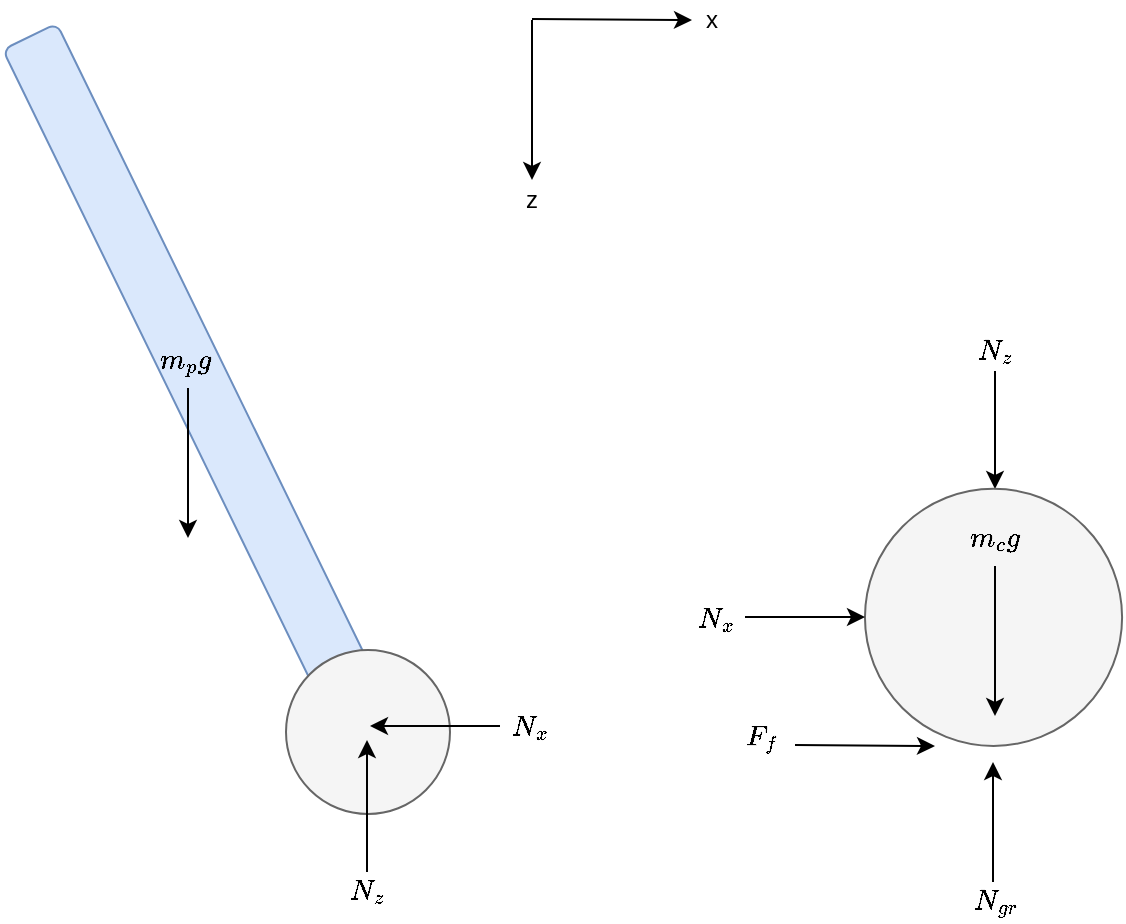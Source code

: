 <mxfile version="10.8.0" type="device"><diagram id="kO4KcyXKtv9odOjduhoT" name="Page-1"><mxGraphModel dx="1074" dy="1002" grid="1" gridSize="5" guides="1" tooltips="1" connect="1" arrows="1" fold="1" page="1" pageScale="1" pageWidth="850" pageHeight="1100" math="1" shadow="0"><root><mxCell id="0"/><mxCell id="1" parent="0"/><mxCell id="5LamBLgGFhouM-RMLYAp-12" value="" style="group" parent="1" vertex="1" connectable="0"><mxGeometry x="340" y="360" width="130" height="110" as="geometry"/></mxCell><mxCell id="5LamBLgGFhouM-RMLYAp-3" value="" style="endArrow=classic;html=1;" parent="5LamBLgGFhouM-RMLYAp-12" edge="1"><mxGeometry width="50" height="50" relative="1" as="geometry"><mxPoint x="20" y="9.5" as="sourcePoint"/><mxPoint x="100" y="10" as="targetPoint"/></mxGeometry></mxCell><mxCell id="5LamBLgGFhouM-RMLYAp-5" value="" style="endArrow=classic;html=1;" parent="5LamBLgGFhouM-RMLYAp-12" edge="1"><mxGeometry width="50" height="50" relative="1" as="geometry"><mxPoint x="20" y="10" as="sourcePoint"/><mxPoint x="20" y="90" as="targetPoint"/></mxGeometry></mxCell><mxCell id="5LamBLgGFhouM-RMLYAp-7" value="x" style="text;html=1;strokeColor=none;fillColor=none;align=center;verticalAlign=middle;whiteSpace=wrap;rounded=0;" parent="5LamBLgGFhouM-RMLYAp-12" vertex="1"><mxGeometry x="90" width="40" height="20" as="geometry"/></mxCell><mxCell id="5LamBLgGFhouM-RMLYAp-8" value="z" style="text;html=1;strokeColor=none;fillColor=none;align=center;verticalAlign=middle;whiteSpace=wrap;rounded=0;" parent="5LamBLgGFhouM-RMLYAp-12" vertex="1"><mxGeometry y="90" width="40" height="20" as="geometry"/></mxCell><mxCell id="5LamBLgGFhouM-RMLYAp-22" value="" style="group" parent="1" vertex="1" connectable="0"><mxGeometry x="455" y="726" width="106.5" height="20" as="geometry"/></mxCell><mxCell id="5LamBLgGFhouM-RMLYAp-14" value="$$F_f$$&lt;br&gt;" style="text;html=1;strokeColor=none;fillColor=none;align=center;verticalAlign=middle;whiteSpace=wrap;rounded=0;" parent="5LamBLgGFhouM-RMLYAp-22" vertex="1"><mxGeometry width="40" height="20" as="geometry"/></mxCell><mxCell id="5LamBLgGFhouM-RMLYAp-13" value="" style="endArrow=classic;html=1;" parent="5LamBLgGFhouM-RMLYAp-22" edge="1"><mxGeometry width="50" height="50" relative="1" as="geometry"><mxPoint x="36.5" y="6.5" as="sourcePoint"/><mxPoint x="106.5" y="7" as="targetPoint"/></mxGeometry></mxCell><mxCell id="5LamBLgGFhouM-RMLYAp-23" value="" style="group" parent="1" vertex="1" connectable="0"><mxGeometry x="571.5" y="741" width="40" height="80" as="geometry"/></mxCell><mxCell id="5LamBLgGFhouM-RMLYAp-20" value="" style="endArrow=classic;html=1;" parent="5LamBLgGFhouM-RMLYAp-23" edge="1"><mxGeometry width="50" height="50" relative="1" as="geometry"><mxPoint x="19" y="60" as="sourcePoint"/><mxPoint x="19" as="targetPoint"/></mxGeometry></mxCell><mxCell id="5LamBLgGFhouM-RMLYAp-21" value="$$N_{gr}$$" style="text;html=1;strokeColor=none;fillColor=none;align=center;verticalAlign=middle;whiteSpace=wrap;rounded=0;" parent="5LamBLgGFhouM-RMLYAp-23" vertex="1"><mxGeometry y="60" width="40" height="20" as="geometry"/></mxCell><mxCell id="5LamBLgGFhouM-RMLYAp-31" value="" style="group" parent="1" vertex="1" connectable="0"><mxGeometry x="571.5" y="524.5" width="40" height="80" as="geometry"/></mxCell><mxCell id="5LamBLgGFhouM-RMLYAp-28" value="" style="endArrow=classic;html=1;" parent="5LamBLgGFhouM-RMLYAp-31" edge="1"><mxGeometry width="50" height="50" relative="1" as="geometry"><mxPoint x="20" y="21" as="sourcePoint"/><mxPoint x="20" y="80" as="targetPoint"/></mxGeometry></mxCell><mxCell id="5LamBLgGFhouM-RMLYAp-30" value="$$N_z$$" style="text;html=1;strokeColor=none;fillColor=none;align=center;verticalAlign=middle;whiteSpace=wrap;rounded=0;" parent="5LamBLgGFhouM-RMLYAp-31" vertex="1"><mxGeometry width="40" height="20" as="geometry"/></mxCell><mxCell id="5LamBLgGFhouM-RMLYAp-9" value="" style="ellipse;whiteSpace=wrap;html=1;aspect=fixed;fillColor=#f5f5f5;strokeColor=#666666;fontColor=#333333;" parent="1" vertex="1"><mxGeometry x="526.482" y="604.385" width="128.571" height="128.571" as="geometry"/></mxCell><mxCell id="5LamBLgGFhouM-RMLYAp-39" value="" style="group" parent="1" vertex="1" connectable="0"><mxGeometry x="431.5" y="658.5" width="95" height="20" as="geometry"/></mxCell><mxCell id="5LamBLgGFhouM-RMLYAp-36" value="" style="endArrow=classic;html=1;" parent="5LamBLgGFhouM-RMLYAp-39" edge="1"><mxGeometry width="50" height="50" relative="1" as="geometry"><mxPoint x="35" y="10" as="sourcePoint"/><mxPoint x="95" y="10" as="targetPoint"/></mxGeometry></mxCell><mxCell id="5LamBLgGFhouM-RMLYAp-37" value="$$N_x$$" style="text;html=1;strokeColor=none;fillColor=none;align=center;verticalAlign=middle;whiteSpace=wrap;rounded=0;" parent="5LamBLgGFhouM-RMLYAp-39" vertex="1"><mxGeometry width="40" height="20" as="geometry"/></mxCell><mxCell id="5LamBLgGFhouM-RMLYAp-27" value="" style="group" parent="1" vertex="1" connectable="0"><mxGeometry x="571.5" y="619" width="40" height="99" as="geometry"/></mxCell><mxCell id="5LamBLgGFhouM-RMLYAp-24" value="" style="endArrow=classic;html=1;" parent="5LamBLgGFhouM-RMLYAp-27" edge="1"><mxGeometry width="50" height="50" relative="1" as="geometry"><mxPoint x="20" y="24" as="sourcePoint"/><mxPoint x="20" y="99" as="targetPoint"/></mxGeometry></mxCell><mxCell id="5LamBLgGFhouM-RMLYAp-26" value="$$m_{c}g$$" style="text;html=1;strokeColor=none;fillColor=none;align=center;verticalAlign=middle;whiteSpace=wrap;rounded=0;" parent="5LamBLgGFhouM-RMLYAp-27" vertex="1"><mxGeometry width="40" height="20" as="geometry"/></mxCell><mxCell id="5LamBLgGFhouM-RMLYAp-32" value="" style="rounded=1;whiteSpace=wrap;html=1;fillColor=#dae8fc;strokeColor=#6c8ebf;rotation=-26;" parent="1" vertex="1"><mxGeometry x="173" y="360" width="30" height="361" as="geometry"/></mxCell><mxCell id="5LamBLgGFhouM-RMLYAp-33" value="" style="ellipse;whiteSpace=wrap;html=1;aspect=fixed;fillColor=#f5f5f5;strokeColor=#666666;fontColor=#333333;" parent="1" vertex="1"><mxGeometry x="237" y="685" width="82" height="82" as="geometry"/></mxCell><mxCell id="5LamBLgGFhouM-RMLYAp-49" value="" style="group" parent="1" vertex="1" connectable="0"><mxGeometry x="168" y="530" width="40" height="99" as="geometry"/></mxCell><mxCell id="5LamBLgGFhouM-RMLYAp-50" value="" style="endArrow=classic;html=1;" parent="5LamBLgGFhouM-RMLYAp-49" edge="1"><mxGeometry width="50" height="50" relative="1" as="geometry"><mxPoint x="20" y="24" as="sourcePoint"/><mxPoint x="20" y="99" as="targetPoint"/></mxGeometry></mxCell><mxCell id="5LamBLgGFhouM-RMLYAp-51" value="$$m_{p}g$$" style="text;html=1;strokeColor=none;fillColor=none;align=center;verticalAlign=middle;whiteSpace=wrap;rounded=0;" parent="5LamBLgGFhouM-RMLYAp-49" vertex="1"><mxGeometry x="-1" width="40" height="20" as="geometry"/></mxCell><mxCell id="5LamBLgGFhouM-RMLYAp-45" value="" style="group" parent="1" vertex="1" connectable="0"><mxGeometry x="258" y="730" width="40" height="85" as="geometry"/></mxCell><mxCell id="5LamBLgGFhouM-RMLYAp-44" value="$$N_z$$" style="text;html=1;strokeColor=none;fillColor=none;align=center;verticalAlign=middle;whiteSpace=wrap;rounded=0;" parent="5LamBLgGFhouM-RMLYAp-45" vertex="1"><mxGeometry y="65" width="40" height="20" as="geometry"/></mxCell><mxCell id="5LamBLgGFhouM-RMLYAp-43" value="" style="endArrow=classic;html=1;" parent="5LamBLgGFhouM-RMLYAp-45" edge="1"><mxGeometry width="50" height="50" relative="1" as="geometry"><mxPoint x="19.5" y="66" as="sourcePoint"/><mxPoint x="19.5" as="targetPoint"/></mxGeometry></mxCell><mxCell id="5LamBLgGFhouM-RMLYAp-48" value="" style="group" parent="1" vertex="1" connectable="0"><mxGeometry x="279" y="713" width="100" height="20" as="geometry"/></mxCell><mxCell id="5LamBLgGFhouM-RMLYAp-47" value="$$N_x$$" style="text;html=1;strokeColor=none;fillColor=none;align=center;verticalAlign=middle;whiteSpace=wrap;rounded=0;" parent="5LamBLgGFhouM-RMLYAp-48" vertex="1"><mxGeometry x="60" width="40" height="20" as="geometry"/></mxCell><mxCell id="5LamBLgGFhouM-RMLYAp-46" value="" style="endArrow=classic;html=1;" parent="5LamBLgGFhouM-RMLYAp-48" edge="1"><mxGeometry width="50" height="50" relative="1" as="geometry"><mxPoint x="65" y="10" as="sourcePoint"/><mxPoint y="10" as="targetPoint"/></mxGeometry></mxCell></root></mxGraphModel></diagram></mxfile>